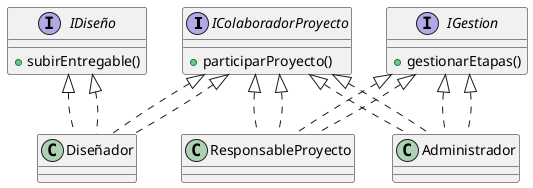 @startuml
interface IColaboradorProyecto {
  + participarProyecto()
}

interface IDiseño {
  + subirEntregable()
}

interface IGestion {
  + gestionarEtapas()
}

class Diseñador implements IColaboradorProyecto, IDiseño
class Administrador implements IColaboradorProyecto, IGestion
class ResponsableProyecto implements IColaboradorProyecto, IGestion

IColaboradorProyecto <|.. Diseñador
IDiseño <|.. Diseñador

IColaboradorProyecto <|.. Administrador
IGestion <|.. Administrador

IColaboradorProyecto <|.. ResponsableProyecto
IGestion <|.. ResponsableProyecto
@enduml